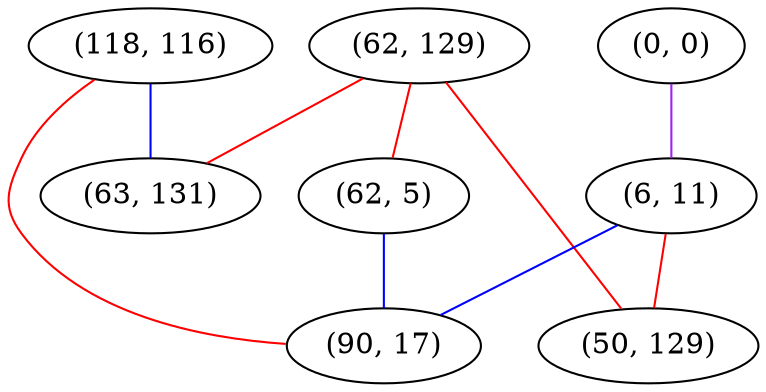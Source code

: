 graph "" {
"(118, 116)";
"(62, 129)";
"(0, 0)";
"(62, 5)";
"(6, 11)";
"(90, 17)";
"(63, 131)";
"(50, 129)";
"(118, 116)" -- "(63, 131)"  [color=blue, key=0, weight=3];
"(118, 116)" -- "(90, 17)"  [color=red, key=0, weight=1];
"(62, 129)" -- "(63, 131)"  [color=red, key=0, weight=1];
"(62, 129)" -- "(62, 5)"  [color=red, key=0, weight=1];
"(62, 129)" -- "(50, 129)"  [color=red, key=0, weight=1];
"(0, 0)" -- "(6, 11)"  [color=purple, key=0, weight=4];
"(62, 5)" -- "(90, 17)"  [color=blue, key=0, weight=3];
"(6, 11)" -- "(90, 17)"  [color=blue, key=0, weight=3];
"(6, 11)" -- "(50, 129)"  [color=red, key=0, weight=1];
}
